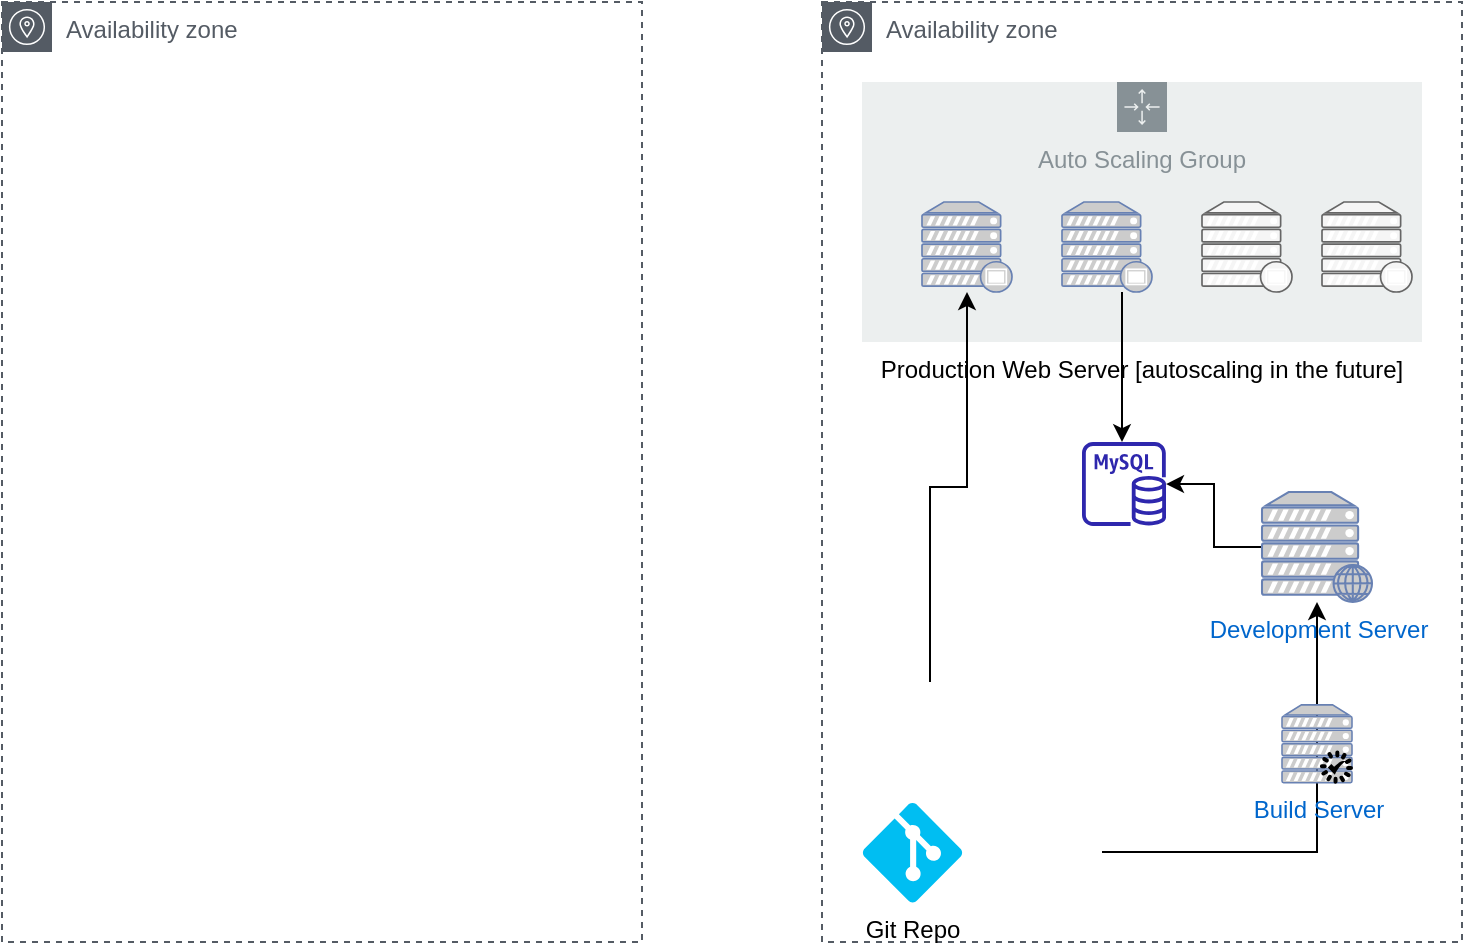 <mxfile version="20.3.7" type="github">
  <diagram id="U68nCC1omK0nLJ4UllcO" name="Page-1">
    <mxGraphModel dx="946" dy="574" grid="1" gridSize="10" guides="1" tooltips="1" connect="1" arrows="1" fold="1" page="1" pageScale="1" pageWidth="850" pageHeight="1100" math="0" shadow="0">
      <root>
        <mxCell id="0" />
        <mxCell id="1" parent="0" />
        <mxCell id="PAPNwuoS_5wBKvBICMgl-1" value="Availability zone" style="sketch=0;outlineConnect=0;gradientColor=none;html=1;whiteSpace=wrap;fontSize=12;fontStyle=0;shape=mxgraph.aws4.group;grIcon=mxgraph.aws4.group_availability_zone;strokeColor=#545B64;fillColor=none;verticalAlign=top;align=left;spacingLeft=30;fontColor=#545B64;dashed=1;" vertex="1" parent="1">
          <mxGeometry x="470" y="250" width="320" height="470" as="geometry" />
        </mxCell>
        <mxCell id="PAPNwuoS_5wBKvBICMgl-2" value="Availability zone" style="sketch=0;outlineConnect=0;gradientColor=none;html=1;whiteSpace=wrap;fontSize=12;fontStyle=0;shape=mxgraph.aws4.group;grIcon=mxgraph.aws4.group_availability_zone;strokeColor=#545B64;fillColor=none;verticalAlign=top;align=left;spacingLeft=30;fontColor=#545B64;dashed=1;" vertex="1" parent="1">
          <mxGeometry x="60" y="250" width="320" height="470" as="geometry" />
        </mxCell>
        <mxCell id="PAPNwuoS_5wBKvBICMgl-9" value="Production Web Server [autoscaling in the future]" style="group;rounded=0;labelPosition=center;verticalLabelPosition=bottom;align=center;verticalAlign=top;" vertex="1" connectable="0" parent="1">
          <mxGeometry x="490" y="290" width="280" height="130" as="geometry" />
        </mxCell>
        <mxCell id="PAPNwuoS_5wBKvBICMgl-3" value="Auto Scaling Group" style="sketch=0;outlineConnect=0;gradientColor=none;html=1;whiteSpace=wrap;fontSize=12;fontStyle=0;shape=mxgraph.aws4.groupCenter;grIcon=mxgraph.aws4.group_auto_scaling_group;grStroke=0;strokeColor=#879196;fillColor=#ECEFEF;verticalAlign=top;align=center;fontColor=#879196;dashed=0;spacingTop=25;" vertex="1" parent="PAPNwuoS_5wBKvBICMgl-9">
          <mxGeometry width="280" height="130" as="geometry" />
        </mxCell>
        <mxCell id="PAPNwuoS_5wBKvBICMgl-4" value="" style="fontColor=#0066CC;verticalAlign=top;verticalLabelPosition=bottom;labelPosition=center;align=center;html=1;outlineConnect=0;fillColor=#CCCCCC;strokeColor=#6881B3;gradientColor=none;gradientDirection=north;strokeWidth=2;shape=mxgraph.networks.proxy_server;" vertex="1" parent="PAPNwuoS_5wBKvBICMgl-9">
          <mxGeometry x="30" y="60" width="45" height="45" as="geometry" />
        </mxCell>
        <mxCell id="PAPNwuoS_5wBKvBICMgl-5" value="" style="fontColor=#0066CC;verticalAlign=top;verticalLabelPosition=bottom;labelPosition=center;align=center;html=1;outlineConnect=0;fillColor=#CCCCCC;strokeColor=#6881B3;gradientColor=none;gradientDirection=north;strokeWidth=2;shape=mxgraph.networks.proxy_server;" vertex="1" parent="PAPNwuoS_5wBKvBICMgl-9">
          <mxGeometry x="100" y="60" width="45" height="45" as="geometry" />
        </mxCell>
        <mxCell id="PAPNwuoS_5wBKvBICMgl-6" value="" style="verticalAlign=top;verticalLabelPosition=bottom;labelPosition=center;align=center;html=1;outlineConnect=0;fillColor=#f5f5f5;strokeColor=#666666;gradientDirection=north;strokeWidth=0;shape=mxgraph.networks.proxy_server;shadow=0;fillStyle=auto;fontColor=#333333;" vertex="1" parent="PAPNwuoS_5wBKvBICMgl-9">
          <mxGeometry x="170" y="60" width="45" height="45" as="geometry" />
        </mxCell>
        <mxCell id="PAPNwuoS_5wBKvBICMgl-7" value="" style="verticalAlign=top;verticalLabelPosition=bottom;labelPosition=center;align=center;html=1;outlineConnect=0;fillColor=#f5f5f5;strokeColor=#666666;gradientDirection=north;strokeWidth=0;shape=mxgraph.networks.proxy_server;shadow=0;fillStyle=auto;fontColor=#333333;" vertex="1" parent="PAPNwuoS_5wBKvBICMgl-9">
          <mxGeometry x="230" y="60" width="45" height="45" as="geometry" />
        </mxCell>
        <mxCell id="PAPNwuoS_5wBKvBICMgl-11" value="Git Repo" style="verticalLabelPosition=bottom;html=1;verticalAlign=top;align=center;strokeColor=none;fillColor=#00BEF2;shape=mxgraph.azure.git_repository;shadow=0;fillStyle=auto;strokeWidth=0;" vertex="1" parent="1">
          <mxGeometry x="490" y="650" width="50" height="50" as="geometry" />
        </mxCell>
        <mxCell id="PAPNwuoS_5wBKvBICMgl-16" style="edgeStyle=orthogonalEdgeStyle;rounded=0;orthogonalLoop=1;jettySize=auto;html=1;" edge="1" parent="1" source="PAPNwuoS_5wBKvBICMgl-12" target="PAPNwuoS_5wBKvBICMgl-15">
          <mxGeometry relative="1" as="geometry">
            <Array as="points">
              <mxPoint x="680" y="675" />
              <mxPoint x="680" y="675" />
            </Array>
          </mxGeometry>
        </mxCell>
        <mxCell id="PAPNwuoS_5wBKvBICMgl-12" value="" style="shape=image;html=1;verticalAlign=top;verticalLabelPosition=bottom;labelBackgroundColor=#ffffff;imageAspect=0;aspect=fixed;image=https://cdn0.iconfinder.com/data/icons/phosphor-fill-vol-3/256/git-branch-fill-128.png;rounded=0;shadow=0;fillStyle=auto;strokeWidth=0;fillColor=#D6D6D6;" vertex="1" parent="1">
          <mxGeometry x="560" y="650" width="50" height="50" as="geometry" />
        </mxCell>
        <mxCell id="PAPNwuoS_5wBKvBICMgl-14" style="edgeStyle=orthogonalEdgeStyle;rounded=0;orthogonalLoop=1;jettySize=auto;html=1;" edge="1" parent="1" source="PAPNwuoS_5wBKvBICMgl-13" target="PAPNwuoS_5wBKvBICMgl-4">
          <mxGeometry relative="1" as="geometry" />
        </mxCell>
        <mxCell id="PAPNwuoS_5wBKvBICMgl-13" value="" style="shape=image;html=1;verticalAlign=top;verticalLabelPosition=bottom;labelBackgroundColor=#ffffff;imageAspect=0;aspect=fixed;image=https://cdn2.iconfinder.com/data/icons/css-vol-2/24/git-pull-128.png;rounded=0;shadow=0;fillStyle=auto;strokeWidth=0;fillColor=#D6D6D6;" vertex="1" parent="1">
          <mxGeometry x="500" y="590" width="48" height="48" as="geometry" />
        </mxCell>
        <mxCell id="PAPNwuoS_5wBKvBICMgl-25" style="edgeStyle=orthogonalEdgeStyle;rounded=0;orthogonalLoop=1;jettySize=auto;html=1;fontColor=#000000;" edge="1" parent="1" source="PAPNwuoS_5wBKvBICMgl-15" target="PAPNwuoS_5wBKvBICMgl-23">
          <mxGeometry relative="1" as="geometry" />
        </mxCell>
        <mxCell id="PAPNwuoS_5wBKvBICMgl-15" value="Development Server" style="fontColor=#0066CC;verticalAlign=top;verticalLabelPosition=bottom;labelPosition=center;align=center;html=1;outlineConnect=0;fillColor=#CCCCCC;strokeColor=#6881B3;gradientColor=none;gradientDirection=north;strokeWidth=2;shape=mxgraph.networks.web_server;rounded=0;shadow=0;fillStyle=auto;" vertex="1" parent="1">
          <mxGeometry x="690" y="495" width="55" height="55" as="geometry" />
        </mxCell>
        <mxCell id="PAPNwuoS_5wBKvBICMgl-22" value="" style="group" vertex="1" connectable="0" parent="1">
          <mxGeometry x="700" y="601.44" width="35" height="38.89" as="geometry" />
        </mxCell>
        <mxCell id="PAPNwuoS_5wBKvBICMgl-20" value="Build Server" style="fontColor=#0066CC;verticalAlign=top;verticalLabelPosition=bottom;labelPosition=center;align=center;html=1;outlineConnect=0;fillColor=#CCCCCC;strokeColor=#6881B3;gradientColor=none;gradientDirection=north;strokeWidth=2;shape=mxgraph.networks.server;rounded=0;shadow=0;fillStyle=auto;" vertex="1" parent="PAPNwuoS_5wBKvBICMgl-22">
          <mxGeometry width="35" height="38.89" as="geometry" />
        </mxCell>
        <mxCell id="PAPNwuoS_5wBKvBICMgl-21" value="" style="sketch=0;html=1;aspect=fixed;strokeColor=default;shadow=0;align=center;verticalAlign=top;fillColor=#000000;shape=mxgraph.gcp2.loading;rounded=0;fillStyle=auto;strokeWidth=1;fontColor=#000000;" vertex="1" parent="PAPNwuoS_5wBKvBICMgl-22">
          <mxGeometry x="19.444" y="23.334" width="15.554" height="15.554" as="geometry" />
        </mxCell>
        <mxCell id="PAPNwuoS_5wBKvBICMgl-23" value="" style="sketch=0;outlineConnect=0;fontColor=#232F3E;gradientColor=none;fillColor=#2E27AD;strokeColor=none;dashed=0;verticalLabelPosition=bottom;verticalAlign=top;align=center;html=1;fontSize=12;fontStyle=0;aspect=fixed;pointerEvents=1;shape=mxgraph.aws4.rds_mysql_instance;rounded=0;shadow=0;fillStyle=auto;strokeWidth=1;" vertex="1" parent="1">
          <mxGeometry x="600" y="470" width="42" height="42" as="geometry" />
        </mxCell>
        <mxCell id="PAPNwuoS_5wBKvBICMgl-26" style="edgeStyle=orthogonalEdgeStyle;rounded=0;orthogonalLoop=1;jettySize=auto;html=1;fontColor=#000000;" edge="1" parent="1" source="PAPNwuoS_5wBKvBICMgl-5" target="PAPNwuoS_5wBKvBICMgl-23">
          <mxGeometry relative="1" as="geometry">
            <Array as="points">
              <mxPoint x="620" y="420" />
              <mxPoint x="620" y="420" />
            </Array>
          </mxGeometry>
        </mxCell>
      </root>
    </mxGraphModel>
  </diagram>
</mxfile>
